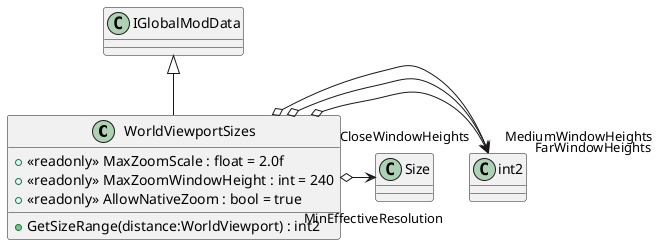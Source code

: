 @startuml
class WorldViewportSizes {
    + <<readonly>> MaxZoomScale : float = 2.0f
    + <<readonly>> MaxZoomWindowHeight : int = 240
    + <<readonly>> AllowNativeZoom : bool = true
    + GetSizeRange(distance:WorldViewport) : int2
}
IGlobalModData <|-- WorldViewportSizes
WorldViewportSizes o-> "CloseWindowHeights" int2
WorldViewportSizes o-> "MediumWindowHeights" int2
WorldViewportSizes o-> "FarWindowHeights" int2
WorldViewportSizes o-> "MinEffectiveResolution" Size
@enduml
